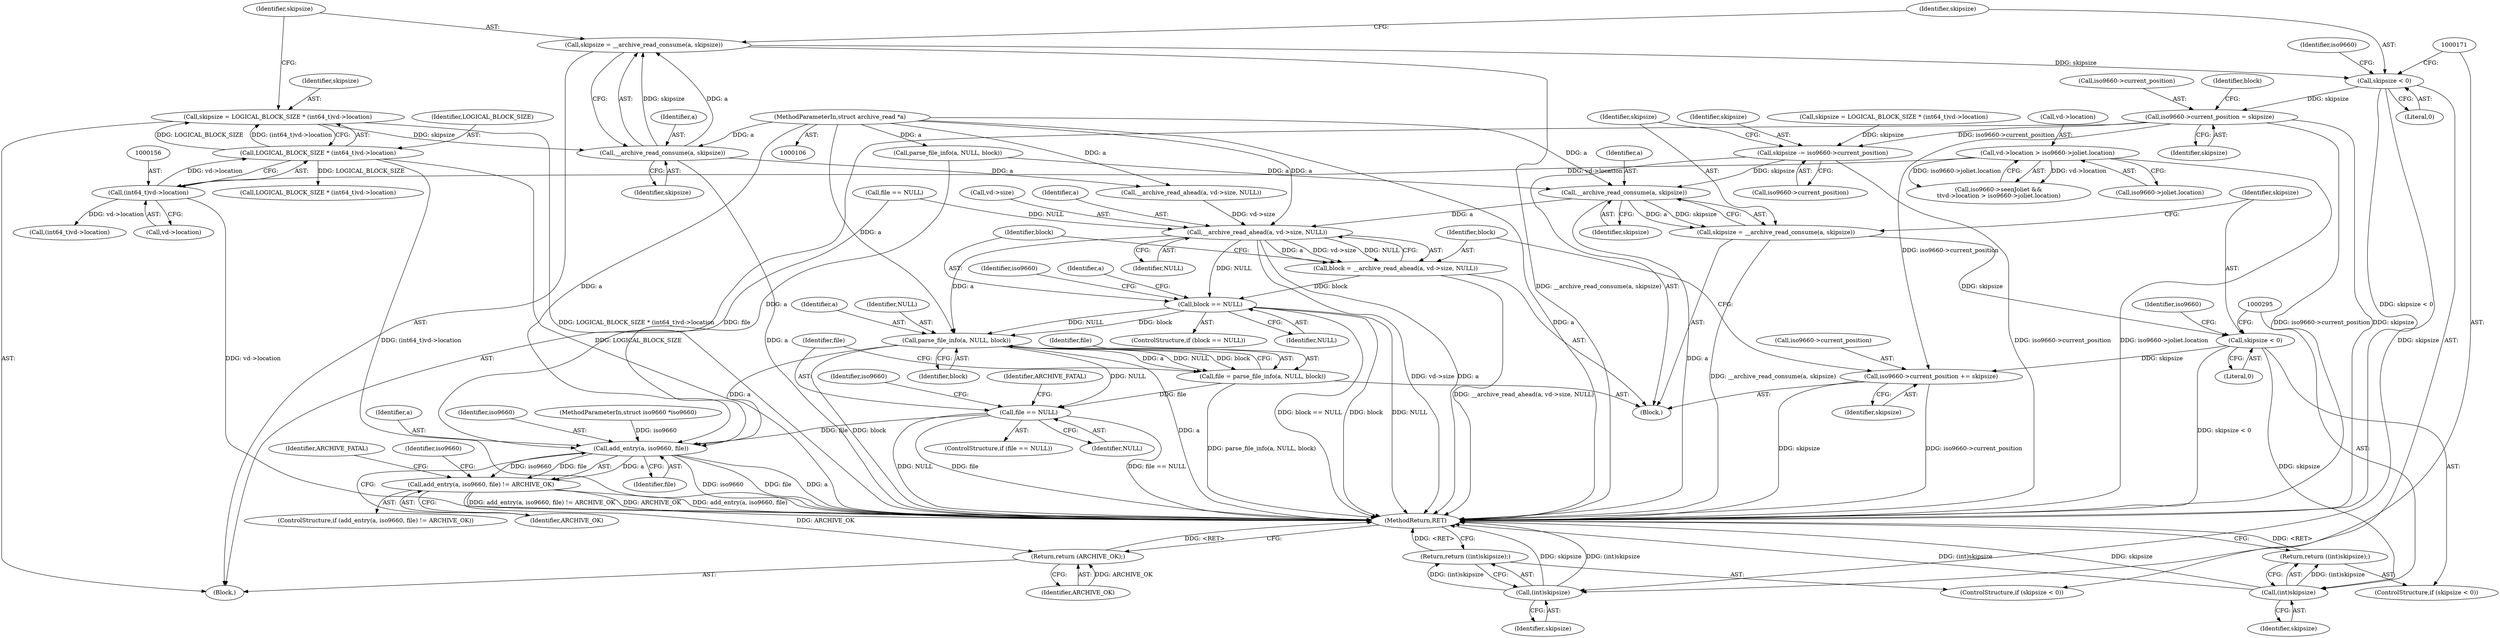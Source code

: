 digraph "0_libarchive_3ad08e01b4d253c66ae56414886089684155af22@API" {
"1000160" [label="(Call,skipsize = __archive_read_consume(a, skipsize))"];
"1000162" [label="(Call,__archive_read_consume(a, skipsize))"];
"1000107" [label="(MethodParameterIn,struct archive_read *a)"];
"1000151" [label="(Call,skipsize = LOGICAL_BLOCK_SIZE * (int64_t)vd->location)"];
"1000153" [label="(Call,LOGICAL_BLOCK_SIZE * (int64_t)vd->location)"];
"1000155" [label="(Call,(int64_t)vd->location)"];
"1000136" [label="(Call,vd->location > iso9660->joliet.location)"];
"1000166" [label="(Call,skipsize < 0)"];
"1000170" [label="(Call,(int)skipsize)"];
"1000169" [label="(Return,return ((int)skipsize);)"];
"1000173" [label="(Call,iso9660->current_position = skipsize)"];
"1000279" [label="(Call,skipsize -= iso9660->current_position)"];
"1000286" [label="(Call,__archive_read_consume(a, skipsize))"];
"1000284" [label="(Call,skipsize = __archive_read_consume(a, skipsize))"];
"1000290" [label="(Call,skipsize < 0)"];
"1000294" [label="(Call,(int)skipsize)"];
"1000293" [label="(Return,return ((int)skipsize);)"];
"1000297" [label="(Call,iso9660->current_position += skipsize)"];
"1000304" [label="(Call,__archive_read_ahead(a, vd->size, NULL))"];
"1000302" [label="(Call,block = __archive_read_ahead(a, vd->size, NULL))"];
"1000311" [label="(Call,block == NULL)"];
"1000331" [label="(Call,parse_file_info(a, NULL, block))"];
"1000329" [label="(Call,file = parse_file_info(a, NULL, block))"];
"1000336" [label="(Call,file == NULL)"];
"1000348" [label="(Call,add_entry(a, iso9660, file))"];
"1000347" [label="(Call,add_entry(a, iso9660, file) != ARCHIVE_OK)"];
"1000374" [label="(Return,return (ARCHIVE_OK);)"];
"1000292" [label="(Literal,0)"];
"1000326" [label="(Identifier,iso9660)"];
"1000349" [label="(Identifier,a)"];
"1000311" [label="(Call,block == NULL)"];
"1000151" [label="(Call,skipsize = LOGICAL_BLOCK_SIZE * (int64_t)vd->location)"];
"1000212" [label="(Call,parse_file_info(a, NULL, block))"];
"1000137" [label="(Call,vd->location)"];
"1000270" [label="(Call,skipsize = LOGICAL_BLOCK_SIZE * (int64_t)vd->location)"];
"1000301" [label="(Identifier,skipsize)"];
"1000290" [label="(Call,skipsize < 0)"];
"1000346" [label="(ControlStructure,if (add_entry(a, iso9660, file) != ARCHIVE_OK))"];
"1000217" [label="(Call,file == NULL)"];
"1000162" [label="(Call,__archive_read_consume(a, skipsize))"];
"1000304" [label="(Call,__archive_read_ahead(a, vd->size, NULL))"];
"1000154" [label="(Identifier,LOGICAL_BLOCK_SIZE)"];
"1000179" [label="(Identifier,block)"];
"1000306" [label="(Call,vd->size)"];
"1000132" [label="(Call,iso9660->seenJoliet &&\n\t\tvd->location > iso9660->joliet.location)"];
"1000170" [label="(Call,(int)skipsize)"];
"1000313" [label="(Identifier,NULL)"];
"1000352" [label="(Identifier,ARCHIVE_OK)"];
"1000287" [label="(Identifier,a)"];
"1000334" [label="(Identifier,block)"];
"1000335" [label="(ControlStructure,if (file == NULL))"];
"1000177" [label="(Identifier,skipsize)"];
"1000297" [label="(Call,iso9660->current_position += skipsize)"];
"1000331" [label="(Call,parse_file_info(a, NULL, block))"];
"1000167" [label="(Identifier,skipsize)"];
"1000291" [label="(Identifier,skipsize)"];
"1000109" [label="(Block,)"];
"1000340" [label="(Identifier,ARCHIVE_FATAL)"];
"1000161" [label="(Identifier,skipsize)"];
"1000164" [label="(Identifier,skipsize)"];
"1000136" [label="(Call,vd->location > iso9660->joliet.location)"];
"1000309" [label="(Identifier,NULL)"];
"1000160" [label="(Call,skipsize = __archive_read_consume(a, skipsize))"];
"1000169" [label="(Return,return ((int)skipsize);)"];
"1000375" [label="(Identifier,ARCHIVE_OK)"];
"1000168" [label="(Literal,0)"];
"1000272" [label="(Call,LOGICAL_BLOCK_SIZE * (int64_t)vd->location)"];
"1000263" [label="(Block,)"];
"1000288" [label="(Identifier,skipsize)"];
"1000343" [label="(Identifier,iso9660)"];
"1000310" [label="(ControlStructure,if (block == NULL))"];
"1000351" [label="(Identifier,file)"];
"1000318" [label="(Identifier,a)"];
"1000296" [label="(Identifier,skipsize)"];
"1000285" [label="(Identifier,skipsize)"];
"1000348" [label="(Call,add_entry(a, iso9660, file))"];
"1000279" [label="(Call,skipsize -= iso9660->current_position)"];
"1000175" [label="(Identifier,iso9660)"];
"1000330" [label="(Identifier,file)"];
"1000281" [label="(Call,iso9660->current_position)"];
"1000294" [label="(Call,(int)skipsize)"];
"1000155" [label="(Call,(int64_t)vd->location)"];
"1000157" [label="(Call,vd->location)"];
"1000303" [label="(Identifier,block)"];
"1000305" [label="(Identifier,a)"];
"1000337" [label="(Identifier,file)"];
"1000108" [label="(MethodParameterIn,struct iso9660 *iso9660)"];
"1000289" [label="(ControlStructure,if (skipsize < 0))"];
"1000354" [label="(Identifier,ARCHIVE_FATAL)"];
"1000299" [label="(Identifier,iso9660)"];
"1000376" [label="(MethodReturn,RET)"];
"1000153" [label="(Call,LOGICAL_BLOCK_SIZE * (int64_t)vd->location)"];
"1000107" [label="(MethodParameterIn,struct archive_read *a)"];
"1000347" [label="(Call,add_entry(a, iso9660, file) != ARCHIVE_OK)"];
"1000329" [label="(Call,file = parse_file_info(a, NULL, block))"];
"1000338" [label="(Identifier,NULL)"];
"1000274" [label="(Call,(int64_t)vd->location)"];
"1000280" [label="(Identifier,skipsize)"];
"1000152" [label="(Identifier,skipsize)"];
"1000174" [label="(Call,iso9660->current_position)"];
"1000336" [label="(Call,file == NULL)"];
"1000166" [label="(Call,skipsize < 0)"];
"1000374" [label="(Return,return (ARCHIVE_OK);)"];
"1000332" [label="(Identifier,a)"];
"1000180" [label="(Call,__archive_read_ahead(a, vd->size, NULL))"];
"1000284" [label="(Call,skipsize = __archive_read_consume(a, skipsize))"];
"1000140" [label="(Call,iso9660->joliet.location)"];
"1000165" [label="(ControlStructure,if (skipsize < 0))"];
"1000286" [label="(Call,__archive_read_consume(a, skipsize))"];
"1000298" [label="(Call,iso9660->current_position)"];
"1000312" [label="(Identifier,block)"];
"1000293" [label="(Return,return ((int)skipsize);)"];
"1000163" [label="(Identifier,a)"];
"1000350" [label="(Identifier,iso9660)"];
"1000357" [label="(Identifier,iso9660)"];
"1000173" [label="(Call,iso9660->current_position = skipsize)"];
"1000333" [label="(Identifier,NULL)"];
"1000172" [label="(Identifier,skipsize)"];
"1000302" [label="(Call,block = __archive_read_ahead(a, vd->size, NULL))"];
"1000160" -> "1000109"  [label="AST: "];
"1000160" -> "1000162"  [label="CFG: "];
"1000161" -> "1000160"  [label="AST: "];
"1000162" -> "1000160"  [label="AST: "];
"1000167" -> "1000160"  [label="CFG: "];
"1000160" -> "1000376"  [label="DDG: __archive_read_consume(a, skipsize)"];
"1000162" -> "1000160"  [label="DDG: a"];
"1000162" -> "1000160"  [label="DDG: skipsize"];
"1000160" -> "1000166"  [label="DDG: skipsize"];
"1000162" -> "1000164"  [label="CFG: "];
"1000163" -> "1000162"  [label="AST: "];
"1000164" -> "1000162"  [label="AST: "];
"1000162" -> "1000376"  [label="DDG: a"];
"1000107" -> "1000162"  [label="DDG: a"];
"1000151" -> "1000162"  [label="DDG: skipsize"];
"1000162" -> "1000180"  [label="DDG: a"];
"1000107" -> "1000106"  [label="AST: "];
"1000107" -> "1000376"  [label="DDG: a"];
"1000107" -> "1000180"  [label="DDG: a"];
"1000107" -> "1000212"  [label="DDG: a"];
"1000107" -> "1000286"  [label="DDG: a"];
"1000107" -> "1000304"  [label="DDG: a"];
"1000107" -> "1000331"  [label="DDG: a"];
"1000107" -> "1000348"  [label="DDG: a"];
"1000151" -> "1000109"  [label="AST: "];
"1000151" -> "1000153"  [label="CFG: "];
"1000152" -> "1000151"  [label="AST: "];
"1000153" -> "1000151"  [label="AST: "];
"1000161" -> "1000151"  [label="CFG: "];
"1000151" -> "1000376"  [label="DDG: LOGICAL_BLOCK_SIZE * (int64_t)vd->location"];
"1000153" -> "1000151"  [label="DDG: LOGICAL_BLOCK_SIZE"];
"1000153" -> "1000151"  [label="DDG: (int64_t)vd->location"];
"1000153" -> "1000155"  [label="CFG: "];
"1000154" -> "1000153"  [label="AST: "];
"1000155" -> "1000153"  [label="AST: "];
"1000153" -> "1000376"  [label="DDG: (int64_t)vd->location"];
"1000153" -> "1000376"  [label="DDG: LOGICAL_BLOCK_SIZE"];
"1000155" -> "1000153"  [label="DDG: vd->location"];
"1000153" -> "1000272"  [label="DDG: LOGICAL_BLOCK_SIZE"];
"1000155" -> "1000157"  [label="CFG: "];
"1000156" -> "1000155"  [label="AST: "];
"1000157" -> "1000155"  [label="AST: "];
"1000155" -> "1000376"  [label="DDG: vd->location"];
"1000136" -> "1000155"  [label="DDG: vd->location"];
"1000155" -> "1000274"  [label="DDG: vd->location"];
"1000136" -> "1000132"  [label="AST: "];
"1000136" -> "1000140"  [label="CFG: "];
"1000137" -> "1000136"  [label="AST: "];
"1000140" -> "1000136"  [label="AST: "];
"1000132" -> "1000136"  [label="CFG: "];
"1000136" -> "1000376"  [label="DDG: iso9660->joliet.location"];
"1000136" -> "1000132"  [label="DDG: vd->location"];
"1000136" -> "1000132"  [label="DDG: iso9660->joliet.location"];
"1000166" -> "1000165"  [label="AST: "];
"1000166" -> "1000168"  [label="CFG: "];
"1000167" -> "1000166"  [label="AST: "];
"1000168" -> "1000166"  [label="AST: "];
"1000171" -> "1000166"  [label="CFG: "];
"1000175" -> "1000166"  [label="CFG: "];
"1000166" -> "1000376"  [label="DDG: skipsize < 0"];
"1000166" -> "1000170"  [label="DDG: skipsize"];
"1000166" -> "1000173"  [label="DDG: skipsize"];
"1000170" -> "1000169"  [label="AST: "];
"1000170" -> "1000172"  [label="CFG: "];
"1000171" -> "1000170"  [label="AST: "];
"1000172" -> "1000170"  [label="AST: "];
"1000169" -> "1000170"  [label="CFG: "];
"1000170" -> "1000376"  [label="DDG: skipsize"];
"1000170" -> "1000376"  [label="DDG: (int)skipsize"];
"1000170" -> "1000169"  [label="DDG: (int)skipsize"];
"1000169" -> "1000165"  [label="AST: "];
"1000376" -> "1000169"  [label="CFG: "];
"1000169" -> "1000376"  [label="DDG: <RET>"];
"1000173" -> "1000109"  [label="AST: "];
"1000173" -> "1000177"  [label="CFG: "];
"1000174" -> "1000173"  [label="AST: "];
"1000177" -> "1000173"  [label="AST: "];
"1000179" -> "1000173"  [label="CFG: "];
"1000173" -> "1000376"  [label="DDG: skipsize"];
"1000173" -> "1000376"  [label="DDG: iso9660->current_position"];
"1000173" -> "1000279"  [label="DDG: iso9660->current_position"];
"1000173" -> "1000297"  [label="DDG: iso9660->current_position"];
"1000279" -> "1000263"  [label="AST: "];
"1000279" -> "1000281"  [label="CFG: "];
"1000280" -> "1000279"  [label="AST: "];
"1000281" -> "1000279"  [label="AST: "];
"1000285" -> "1000279"  [label="CFG: "];
"1000279" -> "1000376"  [label="DDG: iso9660->current_position"];
"1000270" -> "1000279"  [label="DDG: skipsize"];
"1000279" -> "1000286"  [label="DDG: skipsize"];
"1000286" -> "1000284"  [label="AST: "];
"1000286" -> "1000288"  [label="CFG: "];
"1000287" -> "1000286"  [label="AST: "];
"1000288" -> "1000286"  [label="AST: "];
"1000284" -> "1000286"  [label="CFG: "];
"1000286" -> "1000376"  [label="DDG: a"];
"1000286" -> "1000284"  [label="DDG: a"];
"1000286" -> "1000284"  [label="DDG: skipsize"];
"1000212" -> "1000286"  [label="DDG: a"];
"1000286" -> "1000304"  [label="DDG: a"];
"1000284" -> "1000263"  [label="AST: "];
"1000285" -> "1000284"  [label="AST: "];
"1000291" -> "1000284"  [label="CFG: "];
"1000284" -> "1000376"  [label="DDG: __archive_read_consume(a, skipsize)"];
"1000284" -> "1000290"  [label="DDG: skipsize"];
"1000290" -> "1000289"  [label="AST: "];
"1000290" -> "1000292"  [label="CFG: "];
"1000291" -> "1000290"  [label="AST: "];
"1000292" -> "1000290"  [label="AST: "];
"1000295" -> "1000290"  [label="CFG: "];
"1000299" -> "1000290"  [label="CFG: "];
"1000290" -> "1000376"  [label="DDG: skipsize < 0"];
"1000290" -> "1000294"  [label="DDG: skipsize"];
"1000290" -> "1000297"  [label="DDG: skipsize"];
"1000294" -> "1000293"  [label="AST: "];
"1000294" -> "1000296"  [label="CFG: "];
"1000295" -> "1000294"  [label="AST: "];
"1000296" -> "1000294"  [label="AST: "];
"1000293" -> "1000294"  [label="CFG: "];
"1000294" -> "1000376"  [label="DDG: (int)skipsize"];
"1000294" -> "1000376"  [label="DDG: skipsize"];
"1000294" -> "1000293"  [label="DDG: (int)skipsize"];
"1000293" -> "1000289"  [label="AST: "];
"1000376" -> "1000293"  [label="CFG: "];
"1000293" -> "1000376"  [label="DDG: <RET>"];
"1000297" -> "1000263"  [label="AST: "];
"1000297" -> "1000301"  [label="CFG: "];
"1000298" -> "1000297"  [label="AST: "];
"1000301" -> "1000297"  [label="AST: "];
"1000303" -> "1000297"  [label="CFG: "];
"1000297" -> "1000376"  [label="DDG: iso9660->current_position"];
"1000297" -> "1000376"  [label="DDG: skipsize"];
"1000304" -> "1000302"  [label="AST: "];
"1000304" -> "1000309"  [label="CFG: "];
"1000305" -> "1000304"  [label="AST: "];
"1000306" -> "1000304"  [label="AST: "];
"1000309" -> "1000304"  [label="AST: "];
"1000302" -> "1000304"  [label="CFG: "];
"1000304" -> "1000376"  [label="DDG: a"];
"1000304" -> "1000376"  [label="DDG: vd->size"];
"1000304" -> "1000302"  [label="DDG: a"];
"1000304" -> "1000302"  [label="DDG: vd->size"];
"1000304" -> "1000302"  [label="DDG: NULL"];
"1000180" -> "1000304"  [label="DDG: vd->size"];
"1000217" -> "1000304"  [label="DDG: NULL"];
"1000304" -> "1000311"  [label="DDG: NULL"];
"1000304" -> "1000331"  [label="DDG: a"];
"1000302" -> "1000263"  [label="AST: "];
"1000303" -> "1000302"  [label="AST: "];
"1000312" -> "1000302"  [label="CFG: "];
"1000302" -> "1000376"  [label="DDG: __archive_read_ahead(a, vd->size, NULL)"];
"1000302" -> "1000311"  [label="DDG: block"];
"1000311" -> "1000310"  [label="AST: "];
"1000311" -> "1000313"  [label="CFG: "];
"1000312" -> "1000311"  [label="AST: "];
"1000313" -> "1000311"  [label="AST: "];
"1000318" -> "1000311"  [label="CFG: "];
"1000326" -> "1000311"  [label="CFG: "];
"1000311" -> "1000376"  [label="DDG: block"];
"1000311" -> "1000376"  [label="DDG: NULL"];
"1000311" -> "1000376"  [label="DDG: block == NULL"];
"1000311" -> "1000331"  [label="DDG: NULL"];
"1000311" -> "1000331"  [label="DDG: block"];
"1000331" -> "1000329"  [label="AST: "];
"1000331" -> "1000334"  [label="CFG: "];
"1000332" -> "1000331"  [label="AST: "];
"1000333" -> "1000331"  [label="AST: "];
"1000334" -> "1000331"  [label="AST: "];
"1000329" -> "1000331"  [label="CFG: "];
"1000331" -> "1000376"  [label="DDG: block"];
"1000331" -> "1000376"  [label="DDG: a"];
"1000331" -> "1000329"  [label="DDG: a"];
"1000331" -> "1000329"  [label="DDG: NULL"];
"1000331" -> "1000329"  [label="DDG: block"];
"1000331" -> "1000336"  [label="DDG: NULL"];
"1000331" -> "1000348"  [label="DDG: a"];
"1000329" -> "1000263"  [label="AST: "];
"1000330" -> "1000329"  [label="AST: "];
"1000337" -> "1000329"  [label="CFG: "];
"1000329" -> "1000376"  [label="DDG: parse_file_info(a, NULL, block)"];
"1000329" -> "1000336"  [label="DDG: file"];
"1000336" -> "1000335"  [label="AST: "];
"1000336" -> "1000338"  [label="CFG: "];
"1000337" -> "1000336"  [label="AST: "];
"1000338" -> "1000336"  [label="AST: "];
"1000340" -> "1000336"  [label="CFG: "];
"1000343" -> "1000336"  [label="CFG: "];
"1000336" -> "1000376"  [label="DDG: file == NULL"];
"1000336" -> "1000376"  [label="DDG: NULL"];
"1000336" -> "1000376"  [label="DDG: file"];
"1000336" -> "1000348"  [label="DDG: file"];
"1000348" -> "1000347"  [label="AST: "];
"1000348" -> "1000351"  [label="CFG: "];
"1000349" -> "1000348"  [label="AST: "];
"1000350" -> "1000348"  [label="AST: "];
"1000351" -> "1000348"  [label="AST: "];
"1000352" -> "1000348"  [label="CFG: "];
"1000348" -> "1000376"  [label="DDG: file"];
"1000348" -> "1000376"  [label="DDG: a"];
"1000348" -> "1000376"  [label="DDG: iso9660"];
"1000348" -> "1000347"  [label="DDG: a"];
"1000348" -> "1000347"  [label="DDG: iso9660"];
"1000348" -> "1000347"  [label="DDG: file"];
"1000212" -> "1000348"  [label="DDG: a"];
"1000108" -> "1000348"  [label="DDG: iso9660"];
"1000217" -> "1000348"  [label="DDG: file"];
"1000347" -> "1000346"  [label="AST: "];
"1000347" -> "1000352"  [label="CFG: "];
"1000352" -> "1000347"  [label="AST: "];
"1000354" -> "1000347"  [label="CFG: "];
"1000357" -> "1000347"  [label="CFG: "];
"1000347" -> "1000376"  [label="DDG: add_entry(a, iso9660, file)"];
"1000347" -> "1000376"  [label="DDG: add_entry(a, iso9660, file) != ARCHIVE_OK"];
"1000347" -> "1000376"  [label="DDG: ARCHIVE_OK"];
"1000347" -> "1000374"  [label="DDG: ARCHIVE_OK"];
"1000374" -> "1000109"  [label="AST: "];
"1000374" -> "1000375"  [label="CFG: "];
"1000375" -> "1000374"  [label="AST: "];
"1000376" -> "1000374"  [label="CFG: "];
"1000374" -> "1000376"  [label="DDG: <RET>"];
"1000375" -> "1000374"  [label="DDG: ARCHIVE_OK"];
}
